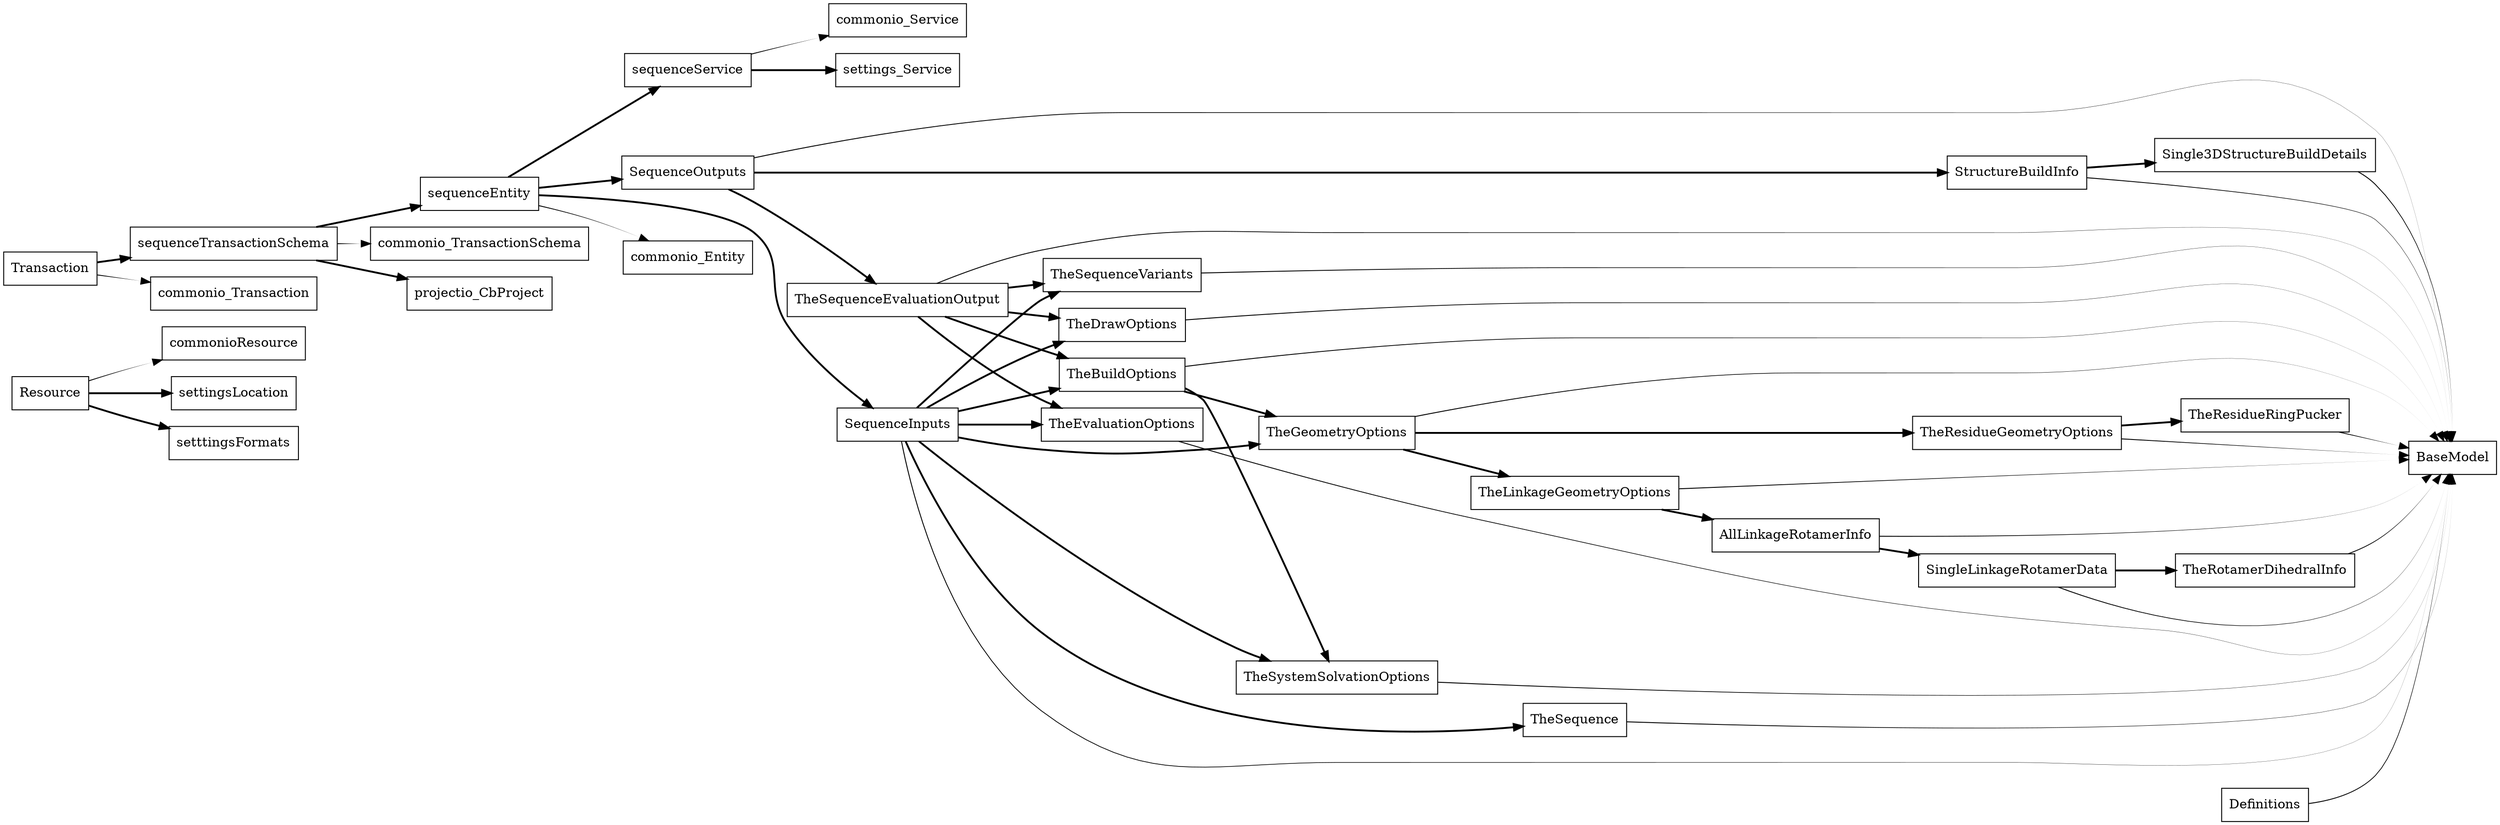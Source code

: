 digraph {
    rankdir=LR;
    node [shape=box];
    edge [style=bold];

    Resource -> commonioResource [style=tapered];
    Resource -> settingsLocation;
    Resource -> setttingsFormats;

    TheSequence -> BaseModel [style=tapered];

    TheSequenceVariants -> BaseModel [style=tapered];

    Definitions -> BaseModel   [style=tapered];

    TheSystemSolvationOptions -> BaseModel [style=tapered];

    TheResidueRingPucker -> BaseModel [style=tapered];

    TheRotamerDihedralInfo -> BaseModel [style=tapered];

    SingleLinkageRotamerData -> BaseModel [style=tapered];
    SingleLinkageRotamerData -> TheRotamerDihedralInfo

    TheResidueGeometryOptions -> BaseModel [style=tapered];
    TheResidueGeometryOptions -> TheResidueRingPucker;

    AllLinkageRotamerInfo -> BaseModel [style=tapered];
    AllLinkageRotamerInfo -> SingleLinkageRotamerData;

    Single3DStructureBuildDetails -> BaseModel [style=tapered];


    StructureBuildInfo -> BaseModel [style=tapered];
    StructureBuildInfo -> Single3DStructureBuildDetails;

    TheLinkageGeometryOptions -> BaseModel [style=tapered];
    TheLinkageGeometryOptions -> AllLinkageRotamerInfo;

    TheGeometryOptions -> BaseModel [style=tapered];
    TheGeometryOptions -> TheLinkageGeometryOptions;
    TheGeometryOptions -> TheResidueGeometryOptions;

    TheBuildOptions -> BaseModel [style=tapered];
    TheBuildOptions -> TheGeometryOptions;
    TheBuildOptions -> TheSystemSolvationOptions;

    TheDrawOptions -> BaseModel [style=tapered];

    TheEvaluationOptions -> BaseModel [style=tapered];

    TheSequenceEvaluationOutput -> BaseModel [style=tapered];
    TheSequenceEvaluationOutput -> TheEvaluationOptions;
    TheSequenceEvaluationOutput -> TheDrawOptions;
    TheSequenceEvaluationOutput -> TheBuildOptions;
    TheSequenceEvaluationOutput -> TheSequenceVariants;

    sequenceService -> commonio_Service [style=tapered];
    sequenceService -> settings_Service;

    SequenceOutputs -> BaseModel [style=tapered];
    SequenceOutputs -> TheSequenceEvaluationOutput;
    SequenceOutputs -> StructureBuildInfo;

    SequenceInputs -> BaseModel [style=tapered];
    SequenceInputs -> TheSequence;
    SequenceInputs -> TheSequenceVariants;
    SequenceInputs -> TheSystemSolvationOptions;
    SequenceInputs -> TheGeometryOptions;
    SequenceInputs -> TheBuildOptions;
    SequenceInputs -> TheDrawOptions;
    SequenceInputs -> TheEvaluationOptions;

    sequenceEntity -> commonio_Entity [style=tapered];
    sequenceEntity -> SequenceInputs;
    sequenceEntity -> SequenceOutputs;
    sequenceEntity -> sequenceService;


    sequenceTransactionSchema -> commonio_TransactionSchema [style=tapered];
    sequenceTransactionSchema -> sequenceEntity;
    sequenceTransactionSchema -> projectio_CbProject;

    Transaction -> commonio_Transaction [style=tapered];
    Transaction -> sequenceTransactionSchema;

}